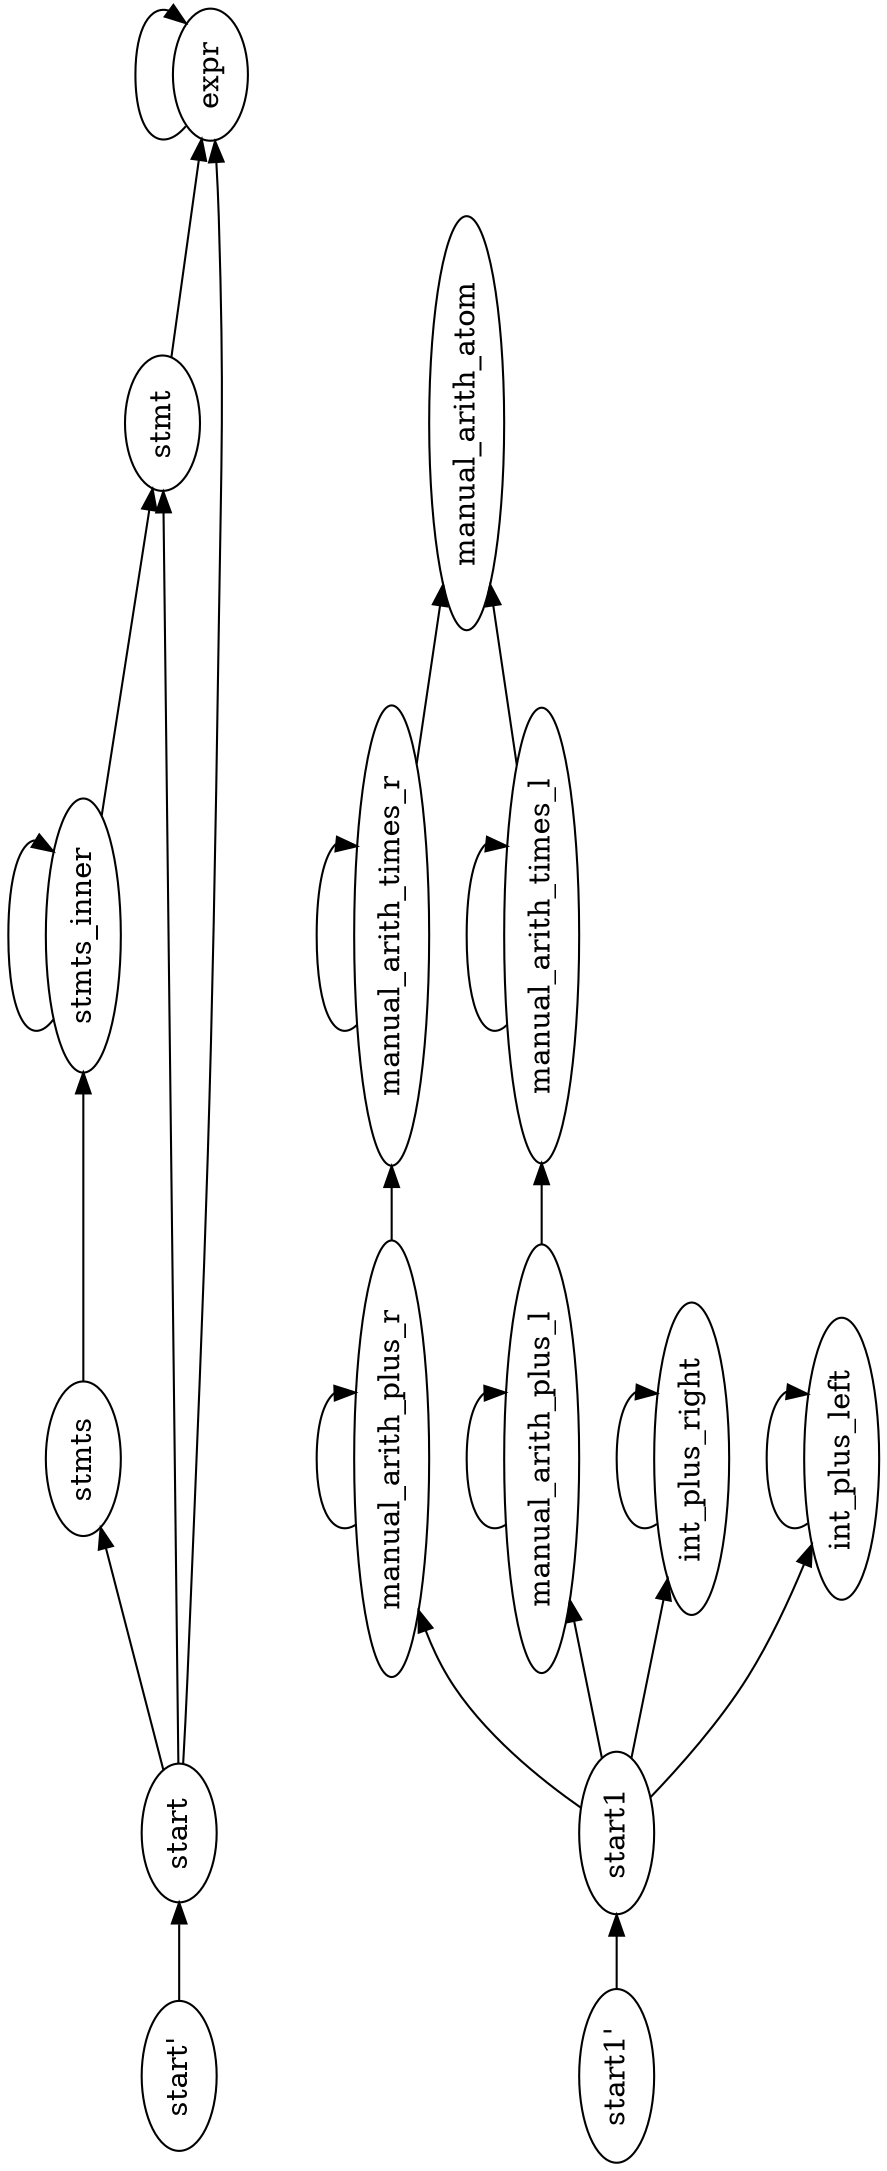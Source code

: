 digraph G {
orientation = landscape;
rankdir = LR;
ratio = compress;
nt0 [ label="start1'" ] ;
nt1 [ label="start'" ] ;
nt2 [ label="stmts_inner" ] ;
nt3 [ label="stmts" ] ;
nt4 [ label="stmt" ] ;
nt5 [ label="start1" ] ;
nt6 [ label="start" ] ;
nt7 [ label="manual_arith_times_r" ] ;
nt8 [ label="manual_arith_times_l" ] ;
nt9 [ label="manual_arith_plus_r" ] ;
nt10 [ label="manual_arith_plus_l" ] ;
nt11 [ label="manual_arith_atom" ] ;
nt12 [ label="int_plus_right" ] ;
nt13 [ label="int_plus_left" ] ;
nt14 [ label="expr" ] ;
nt0 -> nt5 [ label="" ] ;
nt1 -> nt6 [ label="" ] ;
nt2 -> nt2 [ label="" ] ;
nt2 -> nt4 [ label="" ] ;
nt3 -> nt2 [ label="" ] ;
nt4 -> nt14 [ label="" ] ;
nt5 -> nt9 [ label="" ] ;
nt5 -> nt10 [ label="" ] ;
nt5 -> nt12 [ label="" ] ;
nt5 -> nt13 [ label="" ] ;
nt6 -> nt3 [ label="" ] ;
nt6 -> nt4 [ label="" ] ;
nt6 -> nt14 [ label="" ] ;
nt7 -> nt7 [ label="" ] ;
nt7 -> nt11 [ label="" ] ;
nt8 -> nt8 [ label="" ] ;
nt8 -> nt11 [ label="" ] ;
nt9 -> nt7 [ label="" ] ;
nt9 -> nt9 [ label="" ] ;
nt10 -> nt8 [ label="" ] ;
nt10 -> nt10 [ label="" ] ;
nt12 -> nt12 [ label="" ] ;
nt13 -> nt13 [ label="" ] ;
nt14 -> nt14 [ label="" ] ;

}
